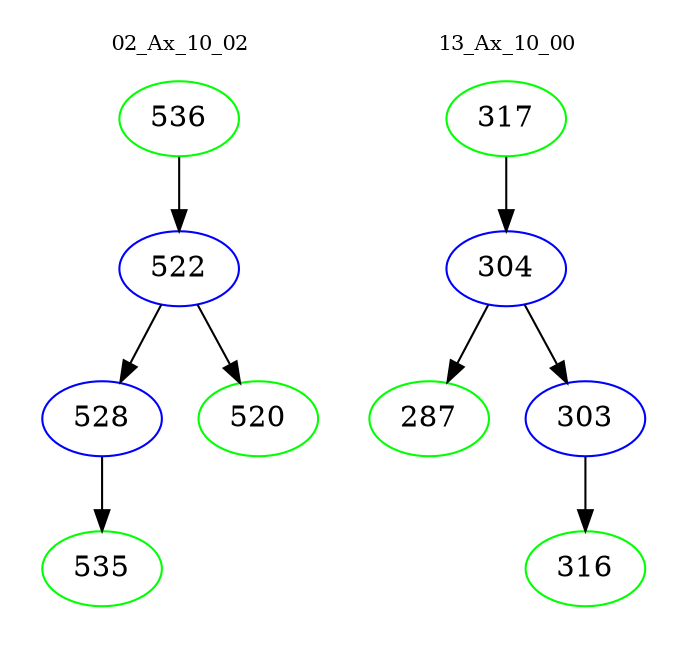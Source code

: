 digraph{
subgraph cluster_0 {
color = white
label = "02_Ax_10_02";
fontsize=10;
T0_536 [label="536", color="green"]
T0_536 -> T0_522 [color="black"]
T0_522 [label="522", color="blue"]
T0_522 -> T0_528 [color="black"]
T0_528 [label="528", color="blue"]
T0_528 -> T0_535 [color="black"]
T0_535 [label="535", color="green"]
T0_522 -> T0_520 [color="black"]
T0_520 [label="520", color="green"]
}
subgraph cluster_1 {
color = white
label = "13_Ax_10_00";
fontsize=10;
T1_317 [label="317", color="green"]
T1_317 -> T1_304 [color="black"]
T1_304 [label="304", color="blue"]
T1_304 -> T1_287 [color="black"]
T1_287 [label="287", color="green"]
T1_304 -> T1_303 [color="black"]
T1_303 [label="303", color="blue"]
T1_303 -> T1_316 [color="black"]
T1_316 [label="316", color="green"]
}
}
